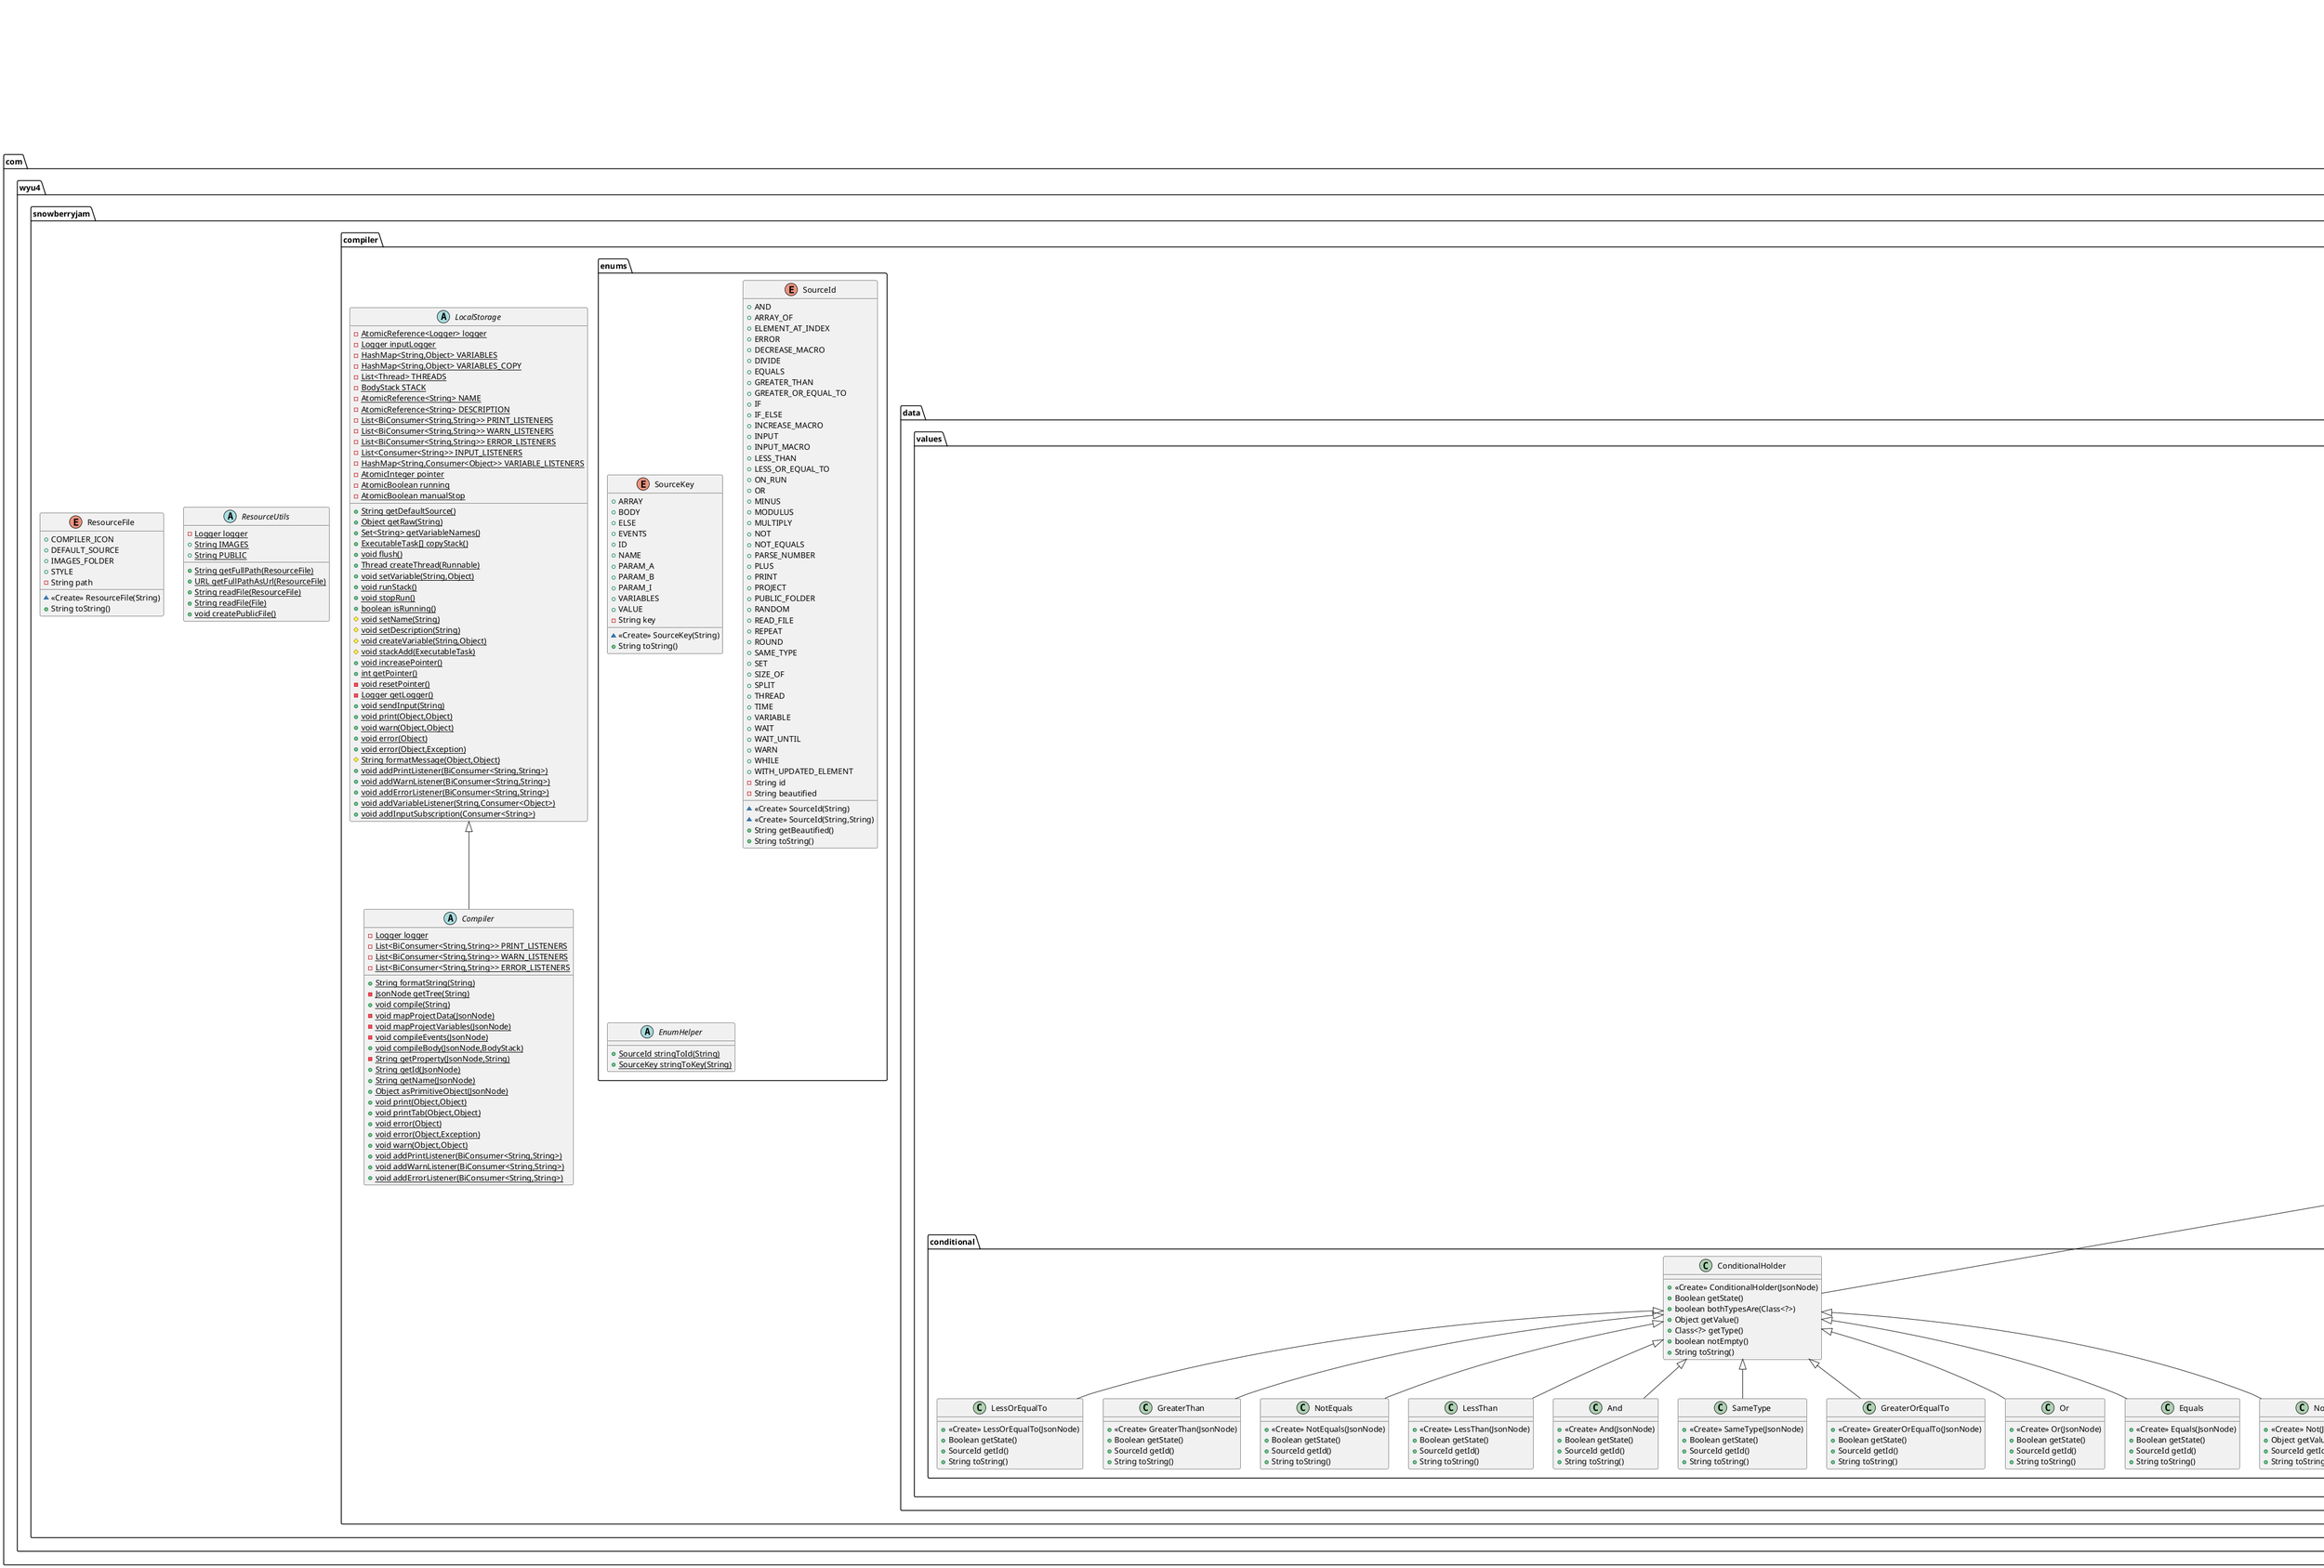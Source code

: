 @startuml
class com.wyu4.snowberryjam.compiler.data.tasks.ThreadTask {
- BodyStack body
+ <<Create>> ThreadTask(JsonNode)
+ void execute()
+ SourceId getId()
+ Object feedback()
+ String toString()
+ BodyStack getBody()
}


interface com.wyu4.snowberryjam.compiler.data.tasks.interfaces.NamedTask {
~ ValueHolder getName()
}

class com.wyu4.snowberryjam.compiler.data.values.conditional.And {
+ <<Create>> And(JsonNode)
+ Boolean getState()
+ SourceId getId()
+ String toString()
}

class com.wyu4.snowberryjam.compiler.data.tasks.WarnTask {
- ValueHolder message
+ <<Create>> WarnTask(JsonNode)
+ <<Create>> WarnTask(String)
+ <<Create>> WarnTask(ValueHolder)
+ void execute()
+ SourceId getId()
+ Object feedback()
+ String toString()
+ ValueHolder getValue()
}


class com.wyu4.snowberryjam.Start {
- {static} Logger logger
+ {static} void main(String[])
+ void start(Stage)
}


class com.wyu4.snowberryjam.compiler.data.values.iteration.WithUpdatedElement {
+ <<Create>> WithUpdatedElement(JsonNode)
+ Object getValue()
+ SourceId getId()
+ Class<?> getType()
+ String toString()
}

class com.wyu4.snowberryjam.compiler.data.tasks.macros.InputMacro {
+ <<Create>> InputMacro(JsonNode)
+ <<Create>> InputMacro(ValueHolder)
+ void execute()
}

class com.wyu4.snowberryjam.gui.viewer.codeviewer.values.ArithmeticValueViewer {
+ <<Create>> ArithmeticValueViewer(ArithmeticHolder)
}

class com.wyu4.snowberryjam.compiler.data.values.math.Minus {
+ <<Create>> Minus(JsonNode)
+ <<Create>> Minus(ValueHolder,ValueHolder)
+ Object getValue()
+ SourceId getId()
+ String toString()
}

class com.wyu4.snowberryjam.compiler.data.tasks.ErrorTask {
- ValueHolder message
+ <<Create>> ErrorTask(JsonNode)
+ <<Create>> ErrorTask(String)
+ <<Create>> ErrorTask(ValueHolder)
+ void execute()
+ SourceId getId()
+ Object feedback()
+ String toString()
+ ValueHolder getValue()
}


class com.wyu4.snowberryjam.compiler.data.values.conditional.ConditionalHolder {
+ <<Create>> ConditionalHolder(JsonNode)
+ Boolean getState()
+ boolean bothTypesAre(Class<?>)
+ Object getValue()
+ Class<?> getType()
+ boolean notEmpty()
+ String toString()
}

interface com.wyu4.snowberryjam.compiler.data.tasks.interfaces.ValuedTask {
~ ValueHolder getValue()
}

class com.wyu4.snowberryjam.compiler.data.tasks.macros.IncreaseMacro {
+ <<Create>> IncreaseMacro(JsonNode)
+ <<Create>> IncreaseMacro(ValueHolder,ValueHolder)
}

class com.wyu4.snowberryjam.compiler.data.values.conditional.SameType {
+ <<Create>> SameType(JsonNode)
+ Boolean getState()
+ SourceId getId()
+ String toString()
}

class com.wyu4.snowberryjam.gui.viewer.codeviewer.CodeViewer {
- StackPane loadingOverlay
- ScrollPane scrollPane
- StackViewer primaryStackViewer
+ <<Create>> CodeViewer()
- void flush()
+ void refresh()
}


class com.wyu4.snowberryjam.gui.viewer.codeviewer.DottedStackPane {
+ <<Create>> DottedStackPane(int)
}

class com.wyu4.snowberryjam.gui.viewer.codeviewer.LoadingOverlay {
+ <<Create>> LoadingOverlay()
}

class com.wyu4.snowberryjam.compiler.data.values.iteration.ArrayHolder {
- ValueHolder i
+ <<Create>> ArrayHolder(JsonNode)
+ ValueHolder getI()
# int getValidIndex()
+ Class<?> getType()
+ String toString()
}


class com.wyu4.snowberryjam.compiler.data.values.conditional.GreaterOrEqualTo {
+ <<Create>> GreaterOrEqualTo(JsonNode)
+ Boolean getState()
+ SourceId getId()
+ String toString()
}

abstract class com.wyu4.snowberryjam.gui.viewer.codeviewer.ColorDictionary {
- {static} Color BUILT_IN
- {static} Color MATH
- {static} Color IF_STATEMENT
- {static} Color MACRO
- {static} Color LOOP
- {static} Color DELAY
- {static} Color STORAGE
- {static} Color CONDITIONAL
- {static} Color THREADING
- {static} Color CONVERSION
- {static} Color IO
- {static} Color ITERATION
- {static} Color BLAND
+ {static} Color getColorFromId(SourceId)
}


interface com.wyu4.snowberryjam.compiler.data.values.builtin.BuiltInHolder {
}
class com.wyu4.snowberryjam.compiler.data.values.conversion.ParseNumber {
+ <<Create>> ParseNumber(JsonNode)
+ Object getValue()
+ SourceId getId()
+ Class<?> getType()
+ String toString()
}

class com.wyu4.snowberryjam.compiler.data.values.builtin.RandomHolder {
+ Object getValue()
+ SourceId getId()
+ Class<?> getType()
+ String toString()
}

class com.wyu4.snowberryjam.compiler.data.values.conditional.Or {
+ <<Create>> Or(JsonNode)
+ Boolean getState()
+ SourceId getId()
+ String toString()
}

class com.wyu4.snowberryjam.compiler.data.values.conversion.ConversionHolder {
+ <<Create>> ConversionHolder(JsonNode)
+ String toString()
}

class com.wyu4.snowberryjam.compiler.data.values.math.Modulus {
+ <<Create>> Modulus(JsonNode)
+ Object getValue()
+ SourceId getId()
+ String toString()
}

class com.wyu4.snowberryjam.compiler.data.values.conditional.Equals {
+ <<Create>> Equals(JsonNode)
+ Boolean getState()
+ SourceId getId()
+ String toString()
}

interface com.wyu4.snowberryjam.compiler.data.tasks.interfaces.BodiedTask {
~ BodyStack getBody()
}

class com.wyu4.snowberryjam.gui.viewer.codeviewer.tasks.StackViewer {
- AtomicReference<ExecutableTask[]> tasks
- ObservableList<Node> children
+ <<Create>> StackViewer()
+ <<Create>> StackViewer(boolean)
+ void loadStack(BodyStack)
+ void loadStack(ExecutableTask[])
+ void flush()
}


class com.wyu4.snowberryjam.compiler.data.tasks.WhileTask {
- ValueHolder condition
- BodyStack body
+ <<Create>> WhileTask(JsonNode)
+ <<Create>> WhileTask(ConditionalHolder,BodyStack)
+ void execute()
+ SourceId getId()
+ Object feedback()
+ String toString()
+ BodyStack getBody()
+ ValueHolder getValue()
}


class com.wyu4.snowberryjam.compiler.data.values.iteration.ElementAtIndex {
+ <<Create>> ElementAtIndex(JsonNode)
+ Object getValue()
+ SourceId getId()
+ String toString()
}

class com.wyu4.snowberryjam.gui.viewer.codeviewer.tasks.Insets {
}
interface com.wyu4.snowberryjam.compiler.data.tasks.interfaces.ElseBodiedTask {
~ BodyStack getSecondaryBody()
}

class com.wyu4.snowberryjam.compiler.data.values.conditional.Not {
+ <<Create>> Not(JsonNode)
+ Object getValue()
+ SourceId getId()
+ String toString()
}

class com.wyu4.snowberryjam.compiler.data.tasks.SetTask {
- ValueHolder name
- ValueHolder value
+ <<Create>> SetTask(JsonNode)
+ <<Create>> SetTask(ValueHolder,ValueHolder)
+ void execute()
+ SourceId getId()
# ValueHolder getNameValue()
+ Object feedback()
+ String toString()
+ ValueHolder getValue()
+ ValueHolder getName()
}


class com.wyu4.snowberryjam.compiler.data.tasks.WaitUntilTask {
- {static} Logger logger
- {static} int INTERVAL
- ValueHolder condition
+ <<Create>> WaitUntilTask(JsonNode)
+ void execute()
+ SourceId getId()
+ Object feedback()
+ String toString()
+ ValueHolder getValue()
}


class com.wyu4.snowberryjam.compiler.data.tasks.RepeatTask {
- ValueHolder repeats
- ValueHolder variableName
- BodyStack body
+ <<Create>> RepeatTask(JsonNode)
+ void execute()
+ SourceId getId()
+ Object feedback()
+ String toString()
+ BodyStack getBody()
+ ValueHolder getValue()
+ ValueHolder getName()
}


class com.wyu4.snowberryjam.gui.framework.Interactor {
- {static} Logger logger
- Model model
- Stage stage
+ <<Create>> Interactor(Model,Stage)
+ Runnable createOpenFileTask()
+ Runnable createSetFileTask(File)
+ Runnable createSaveFileTask()
+ Runnable createSaveFileTask(File)
+ Runnable createSaveAsFileTask()
+ Runnable createNewProjectTask()
+ Runnable createCompileTask()
+ Runnable createCompileTask(Runnable)
+ Runnable createRunTask()
+ Runnable createStopTask()
+ Runnable createFormatCodeTask()
}


class com.wyu4.snowberryjam.compiler.data.values.math.ArithmeticHolder {
+ <<Create>> ArithmeticHolder(JsonNode)
+ <<Create>> ArithmeticHolder(ValueHolder,ValueHolder)
+ Object getValue()
+ boolean notEmpty()
+ String toString()
}

class com.wyu4.snowberryjam.gui.viewer.codeviewer.values.ValueViewer {
+ {static} Color BORDER_COLOR
+ {static} CornerRadii SQUARE_RADII
+ {static} CornerRadii CIRCULAR_RADII
- ValueHolder value
+ <<Create>> ValueViewer(ValueHolder)
+ {static} Node buildValueViewer(ValueHolder)
+ ValueHolder getValue()
# void applyBorderWithRadii(CornerRadii)
}


interface com.wyu4.snowberryjam.compiler.data.tasks.ExecutableTask {
~ void execute()
~ SourceId getId()
~ Object feedback()
}

abstract class com.wyu4.snowberryjam.compiler.LocalStorage {
- {static} AtomicReference<Logger> logger
- {static} Logger inputLogger
- {static} HashMap<String,Object> VARIABLES
- {static} HashMap<String,Object> VARIABLES_COPY
- {static} List<Thread> THREADS
- {static} BodyStack STACK
- {static} AtomicReference<String> NAME
- {static} AtomicReference<String> DESCRIPTION
- {static} List<BiConsumer<String,String>> PRINT_LISTENERS
- {static} List<BiConsumer<String,String>> WARN_LISTENERS
- {static} List<BiConsumer<String,String>> ERROR_LISTENERS
- {static} List<Consumer<String>> INPUT_LISTENERS
- {static} HashMap<String,Consumer<Object>> VARIABLE_LISTENERS
- {static} AtomicInteger pointer
- {static} AtomicBoolean running
- {static} AtomicBoolean manualStop
+ {static} String getDefaultSource()
+ {static} Object getRaw(String)
+ {static} Set<String> getVariableNames()
+ {static} ExecutableTask[] copyStack()
+ {static} void flush()
+ {static} Thread createThread(Runnable)
+ {static} void setVariable(String,Object)
+ {static} void runStack()
+ {static} void stopRun()
+ {static} boolean isRunning()
# {static} void setName(String)
# {static} void setDescription(String)
# {static} void createVariable(String,Object)
# {static} void stackAdd(ExecutableTask)
+ {static} void increasePointer()
+ {static} int getPointer()
- {static} void resetPointer()
- {static} Logger getLogger()
+ {static} void sendInput(String)
+ {static} void print(Object,Object)
+ {static} void warn(Object,Object)
+ {static} void error(Object)
+ {static} void error(Object,Exception)
# {static} String formatMessage(Object,Object)
+ {static} void addPrintListener(BiConsumer<String,String>)
+ {static} void addWarnListener(BiConsumer<String,String>)
+ {static} void addErrorListener(BiConsumer<String,String>)
+ {static} void addVariableListener(String,Consumer<Object>)
+ {static} void addInputSubscription(Consumer<String>)
}


class com.wyu4.snowberryjam.compiler.data.values.math.Multiply {
+ <<Create>> Multiply(JsonNode)
+ Object getValue()
+ SourceId getId()
+ String toString()
}

class com.wyu4.snowberryjam.gui.viewer.codeviewer.values.ConditionalValueViewer {
+ <<Create>> ConditionalValueViewer(ConditionalHolder)
}

class com.wyu4.snowberryjam.compiler.data.BodyStack {
- {static} Logger logger
- {static} AtomicBoolean DEBUGGING_ENABLED
- SourceId id
- List<ExecutableTask> stack
+ <<Create>> BodyStack(SourceId)
+ {static} void setDebuggingEnabled(boolean)
+ void addTask(ExecutableTask)
+ ExecutableTask[] copyStack()
+ void flush()
+ void execute()
+ Object feedback()
+ SourceId getId()
}


class com.wyu4.snowberryjam.compiler.data.tasks.macros.DecreaseMacro {
+ <<Create>> DecreaseMacro(JsonNode)
+ <<Create>> DecreaseMacro(ValueHolder,ValueHolder)
}

class com.wyu4.snowberryjam.compiler.data.values.conversion.SplitToArray {
+ <<Create>> SplitToArray(JsonNode)
+ Object getValue()
+ SourceId getId()
+ Class<?> getType()
+ String toString()
}

class com.wyu4.snowberryjam.compiler.data.values.conversion.SizeOf {
+ <<Create>> SizeOf(JsonNode)
+ Object getValue()
+ SourceId getId()
+ Class<?> getType()
+ String toString()
}

class com.wyu4.snowberryjam.compiler.data.values.math.Divide {
+ <<Create>> Divide(JsonNode)
+ Object getValue()
+ SourceId getId()
+ String toString()
}

class com.wyu4.snowberryjam.compiler.data.tasks.WaitTask {
- {static} Logger logger
- {static} int INTERVAL
- ValueHolder time
+ <<Create>> WaitTask(JsonNode)
+ void execute()
+ SourceId getId()
+ Object feedback()
- long getTime()
+ String toString()
+ ValueHolder getValue()
}


class com.wyu4.snowberryjam.gui.viewer.codeviewer.values.ConversionValueViewer {
+ <<Create>> ConversionValueViewer(ConversionHolder)
}

interface com.wyu4.snowberryjam.gui.viewer.Viewer {
~ void refresh()
}

class com.wyu4.snowberryjam.compiler.data.values.io.ReadFile {
+ <<Create>> ReadFile(JsonNode)
+ <<Create>> ReadFile(ValueHolder)
+ Object getValue()
+ SourceId getId()
+ Class<?> getType()
+ String toString()
}

class com.wyu4.snowberryjam.compiler.data.values.VariableReference {
- ValueHolder name
+ <<Create>> VariableReference(String)
+ <<Create>> VariableReference(ValueHolder)
+ ValueHolder getName()
+ Object getValue()
+ SourceId getId()
+ String toString()
}


class com.wyu4.snowberryjam.compiler.data.values.math.Plus {
+ <<Create>> Plus(JsonNode)
+ <<Create>> Plus(ValueHolder,ValueHolder)
+ Object getValue()
+ SourceId getId()
+ String toString()
}

class com.wyu4.snowberryjam.compiler.data.values.ValueHolder {
- Object value
+ <<Create>> ValueHolder()
+ <<Create>> ValueHolder(Object)
- {static} boolean isPrimitive(JsonNode)
+ {static} ValueHolder fromNode(JsonNode)
+ {static} ValueHolder checkValueIsConditional(ValueHolder)
+ Object getValue()
+ Object getPointer()
+ Object[] getArray()
+ String getString()
+ Class<?> getType()
+ boolean isType(Class<?>)
+ boolean notEmpty()
+ Double getSize()
+ SourceId getId()
+ boolean equals(Object)
+ boolean superEquals(Object)
+ String toString()
}


class com.wyu4.snowberryjam.compiler.data.values.builtin.TimeHolder {
+ Object getValue()
+ SourceId getId()
+ Class<?> getType()
+ String toString()
}

class com.wyu4.snowberryjam.gui.viewer.codeviewer.values.BuiltInViewer {
+ <<Create>> BuiltInViewer(ValueHolder)
}

class com.wyu4.snowberryjam.gui.viewer.codeviewer.values.ArrayValueViewer {
+ <<Create>> ArrayValueViewer(ArrayHolder)
}

class com.wyu4.snowberryjam.gui.framework.Controller {
- Builder<Region> builder
- Model model
- Interactor interactor
+ <<Create>> Controller(Stage)
+ void updateFile(File)
+ File getSourceFile()
+ ObjectProperty<File> getSourceFileProperty()
+ Region getView()
}


class com.wyu4.snowberryjam.compiler.data.tasks.IfElseTask {
- ValueHolder condition
- BodyStack body
- BodyStack elseBody
+ <<Create>> IfElseTask(JsonNode)
+ void execute()
+ SourceId getId()
+ Object feedback()
+ String toString()
+ BodyStack getBody()
+ BodyStack getSecondaryBody()
+ ValueHolder getValue()
}


abstract class com.wyu4.snowberryjam.compiler.Compiler {
- {static} Logger logger
- {static} List<BiConsumer<String,String>> PRINT_LISTENERS
- {static} List<BiConsumer<String,String>> WARN_LISTENERS
- {static} List<BiConsumer<String,String>> ERROR_LISTENERS
+ {static} String formatString(String)
- {static} JsonNode getTree(String)
+ {static} void compile(String)
- {static} void mapProjectData(JsonNode)
- {static} void mapProjectVariables(JsonNode)
- {static} void compileEvents(JsonNode)
+ {static} void compileBody(JsonNode,BodyStack)
- {static} String getProperty(JsonNode,String)
+ {static} String getId(JsonNode)
+ {static} String getName(JsonNode)
+ {static} Object asPrimitiveObject(JsonNode)
+ {static} void print(Object,Object)
+ {static} void printTab(Object,Object)
+ {static} void error(Object)
+ {static} void error(Object,Exception)
+ {static} void warn(Object,Object)
+ {static} void addPrintListener(BiConsumer<String,String>)
+ {static} void addWarnListener(BiConsumer<String,String>)
+ {static} void addErrorListener(BiConsumer<String,String>)
}


class com.wyu4.snowberryjam.gui.viewer.codeviewer.values.VariableReferenceViewer {
+ <<Create>> VariableReferenceViewer(VariableReference)
}

class com.wyu4.snowberryjam.gui.framework.Model {
- ObjectProperty<File> sourceFileProperty
- ObjectProperty<Page> pageProperty
- BooleanProperty saveDisabledProperty
- BooleanProperty saveAsDisabledProperty
- BooleanProperty runDisabledProperty
- BooleanProperty compilingProperty
- BooleanProperty runningProperty
- StringProperty sourceCodeProperty
- StringProperty builtSourceCodeProperty
+ <<Create>> Model()
+ ObjectProperty<File> getSourceFileProperty()
+ ObjectProperty<Page> getPageProperty()
+ BooleanProperty getSaveDisabledProperty()
+ BooleanProperty getSaveAsDisabledProperty()
+ BooleanProperty getRunDisabledProperty()
+ BooleanProperty getCompilingProperty()
+ BooleanProperty getRunningProperty()
+ StringProperty getSourceCodeProperty()
+ StringProperty getBuiltSourceCodeProperty()
+ File getSourceFile()
+ Page getPage()
+ boolean getSaveDisabled()
+ boolean getSaveAsDisabled()
+ boolean getRunDisabled()
+ boolean getCompiling()
+ boolean getRunning()
+ String getSourceCode()
+ String getBuiltSourceCode()
}


enum com.wyu4.snowberryjam.gui.framework.Page {
+  EDITOR
+  VIEWER
}

enum com.wyu4.snowberryjam.compiler.enums.SourceKey {
+  ARRAY
+  BODY
+  ELSE
+  EVENTS
+  ID
+  NAME
+  PARAM_A
+  PARAM_B
+  PARAM_I
+  VARIABLES
+  VALUE
- String key
~ <<Create>> SourceKey(String)
+ String toString()
}


class com.wyu4.snowberryjam.compiler.data.values.conditional.LessOrEqualTo {
+ <<Create>> LessOrEqualTo(JsonNode)
+ Boolean getState()
+ SourceId getId()
+ String toString()
}

abstract class com.wyu4.snowberryjam.ResourceUtils {
- {static} Logger logger
+ {static} String IMAGES
+ {static} String PUBLIC
+ {static} String getFullPath(ResourceFile)
+ {static} URL getFullPathAsUrl(ResourceFile)
+ {static} String readFile(ResourceFile)
+ {static} String readFile(File)
+ {static} void createPublicFile()
}


enum com.wyu4.snowberryjam.ResourceFile {
+  COMPILER_ICON
+  DEFAULT_SOURCE
+  IMAGES_FOLDER
+  STYLE
- String path
~ <<Create>> ResourceFile(String)
+ String toString()
}


abstract class com.wyu4.snowberryjam.gui.editorutils.AutoComplete {
+ {static} void persistIndent(CodeArea)
+ {static} void formatIndent(CodeArea)
+ {static} void fullfillPunctation(CodeArea)
+ {static} void replaceBefore(CodeArea,Object,int)
+ {static} void replace(CodeArea,Object,int,int)
+ {static} void insertBefore(CodeArea,Object,int)
+ {static} void insertAfter(CodeArea,Object,int)
}

class com.wyu4.snowberryjam.gui.viewer.VariableViewer {
- TableColumn<VariableListener,String> nameColumn
- TableColumn<VariableListener,String> typeColumn
- TableColumn<VariableListener,String> valueColumn
- ObservableList<VariableListener> variables
+ <<Create>> VariableViewer()
+ void refresh()
}


class com.wyu4.snowberryjam.gui.viewer.VariableListener {
- StringProperty name
- StringProperty type
- ObjectProperty<Object> value
+ <<Create>> VariableListener(String)
+ ObjectProperty<Object> getValueProperty()
+ StringProperty getTypeProperty()
+ StringProperty getNameProperty()
}


class com.wyu4.snowberryjam.compiler.data.values.builtin.InputHolder {
- AtomicInteger currentPointer
- AtomicReference<String> input
+ Object getValue()
+ SourceId getId()
+ Class<?> getType()
+ String toString()
}


class com.wyu4.snowberryjam.compiler.data.values.conditional.GreaterThan {
+ <<Create>> GreaterThan(JsonNode)
+ Boolean getState()
+ SourceId getId()
+ String toString()
}

enum com.wyu4.snowberryjam.compiler.enums.SourceId {
+  AND
+  ARRAY_OF
+  ELEMENT_AT_INDEX
+  ERROR
+  DECREASE_MACRO
+  DIVIDE
+  EQUALS
+  GREATER_THAN
+  GREATER_OR_EQUAL_TO
+  IF
+  IF_ELSE
+  INCREASE_MACRO
+  INPUT
+  INPUT_MACRO
+  LESS_THAN
+  LESS_OR_EQUAL_TO
+  ON_RUN
+  OR
+  MINUS
+  MODULUS
+  MULTIPLY
+  NOT
+  NOT_EQUALS
+  PARSE_NUMBER
+  PLUS
+  PRINT
+  PROJECT
+  PUBLIC_FOLDER
+  RANDOM
+  READ_FILE
+  REPEAT
+  ROUND
+  SAME_TYPE
+  SET
+  SIZE_OF
+  SPLIT
+  THREAD
+  TIME
+  VARIABLE
+  WAIT
+  WAIT_UNTIL
+  WARN
+  WHILE
+  WITH_UPDATED_ELEMENT
- String id
- String beautified
~ <<Create>> SourceId(String)
~ <<Create>> SourceId(String,String)
+ String getBeautified()
+ String toString()
}


class com.wyu4.snowberryjam.compiler.data.values.builtin.PublicFolderHolder {
+ Object getValue()
+ SourceId getId()
+ Class<?> getType()
+ String toString()
}

abstract class com.wyu4.snowberryjam.compiler.enums.EnumHelper {
+ {static} SourceId stringToId(String)
+ {static} SourceKey stringToKey(String)
}

class com.wyu4.snowberryjam.compiler.data.values.InteractiveValueHolder {
- ValueHolder a
- ValueHolder b
+ <<Create>> InteractiveValueHolder(JsonNode)
+ <<Create>> InteractiveValueHolder(ValueHolder,ValueHolder)
+ ValueHolder getA()
+ ValueHolder getB()
}


class com.wyu4.snowberryjam.compiler.data.tasks.IfTask {
- ValueHolder condition
- BodyStack body
+ <<Create>> IfTask(JsonNode)
+ void execute()
+ SourceId getId()
+ Object feedback()
+ String toString()
+ BodyStack getBody()
+ ValueHolder getValue()
}


class com.wyu4.snowberryjam.gui.viewer.codeviewer.tasks.TaskViewer {
- {static} CornerRadii corner
- ExecutableTask task
- SourceId id
- HBox titleHBox
- HBox bottomHBox
- Node nameProperty
- Node valueProperty
- VBox innerContent
- StackViewer bodyViewer
- StackViewer secondaryBodyViewer
+ <<Create>> TaskViewer(ExecutableTask)
+ void load()
- VBox getInnerContent()
- HBox getBottomHBox()
- void addNameProperty(ValueHolder)
- void addValueProperty(ValueHolder)
- StackViewer getBodyViewer()
- StackViewer getSecondaryBodyViewer()
}


class com.wyu4.snowberryjam.compiler.data.values.conversion.ArrayOf {
+ <<Create>> ArrayOf(JsonNode)
+ Object getValue()
+ SourceId getId()
+ Class<?> getType()
+ String toString()
}

class com.wyu4.snowberryjam.gui.framework.ViewBuilder {
- {static} Logger logger
- Model model
- Interactor interactor
+ <<Create>> ViewBuilder(Model,Interactor)
+ Region build()
+ Node createMenuBar()
+ Node createProjectWidget()
+ Node createConsole()
+ Node createLog(String,String,Color)
+ Node createProjectViewer()
+ Node createCodeEditor()
}


class com.wyu4.snowberryjam.compiler.data.values.conditional.NotEquals {
+ <<Create>> NotEquals(JsonNode)
+ Boolean getState()
+ SourceId getId()
+ String toString()
}

class com.wyu4.snowberryjam.compiler.data.values.conditional.LessThan {
+ <<Create>> LessThan(JsonNode)
+ Boolean getState()
+ SourceId getId()
+ String toString()
}

abstract class com.wyu4.snowberryjam.gui.editorutils.Filter {
+ {static} boolean isSpecialOperation(KeyEvent)
+ {static} boolean isWrappablePunctuation(KeyEvent)
}

class com.wyu4.snowberryjam.compiler.data.tasks.PrintTask {
- ValueHolder message
+ <<Create>> PrintTask(JsonNode)
+ <<Create>> PrintTask(String)
+ <<Create>> PrintTask(ValueHolder)
+ void execute()
+ SourceId getId()
+ Object feedback()
+ String toString()
+ ValueHolder getValue()
}


class com.wyu4.snowberryjam.compiler.data.values.math.Round {
+ <<Create>> Round(JsonNode)
+ Object getValue()
+ SourceId getId()
+ String toString()
}

class com.wyu4.snowberryjam.gui.viewer.codeviewer.values.PrimitiveValueViewer {
+ <<Create>> PrimitiveValueViewer(ValueHolder)
}



com.wyu4.snowberryjam.compiler.data.tasks.ExecutableTask <|.. com.wyu4.snowberryjam.compiler.data.tasks.ThreadTask
com.wyu4.snowberryjam.compiler.data.tasks.interfaces.BodiedTask <|.. com.wyu4.snowberryjam.compiler.data.tasks.ThreadTask
com.wyu4.snowberryjam.compiler.data.values.conditional.ConditionalHolder <|-- com.wyu4.snowberryjam.compiler.data.values.conditional.And
com.wyu4.snowberryjam.compiler.data.tasks.ExecutableTask <|.. com.wyu4.snowberryjam.compiler.data.tasks.WarnTask
com.wyu4.snowberryjam.compiler.data.tasks.interfaces.ValuedTask <|.. com.wyu4.snowberryjam.compiler.data.tasks.WarnTask
javafx.application.Application <|-- com.wyu4.snowberryjam.Start
com.wyu4.snowberryjam.compiler.data.values.iteration.ArrayHolder <|-- com.wyu4.snowberryjam.compiler.data.values.iteration.WithUpdatedElement
com.wyu4.snowberryjam.compiler.data.tasks.SetTask <|-- com.wyu4.snowberryjam.compiler.data.tasks.macros.InputMacro
javafx.scene.layout.StackPane <|-- com.wyu4.snowberryjam.gui.viewer.codeviewer.values.ArithmeticValueViewer
com.wyu4.snowberryjam.compiler.data.values.math.ArithmeticHolder <|-- com.wyu4.snowberryjam.compiler.data.values.math.Minus
com.wyu4.snowberryjam.compiler.data.tasks.ExecutableTask <|.. com.wyu4.snowberryjam.compiler.data.tasks.ErrorTask
com.wyu4.snowberryjam.compiler.data.tasks.interfaces.ValuedTask <|.. com.wyu4.snowberryjam.compiler.data.tasks.ErrorTask
com.wyu4.snowberryjam.compiler.data.values.InteractiveValueHolder <|-- com.wyu4.snowberryjam.compiler.data.values.conditional.ConditionalHolder
com.wyu4.snowberryjam.compiler.data.tasks.SetTask <|-- com.wyu4.snowberryjam.compiler.data.tasks.macros.IncreaseMacro
com.wyu4.snowberryjam.compiler.data.values.conditional.ConditionalHolder <|-- com.wyu4.snowberryjam.compiler.data.values.conditional.SameType
com.wyu4.snowberryjam.gui.viewer.Viewer <|.. com.wyu4.snowberryjam.gui.viewer.codeviewer.CodeViewer
javafx.scene.layout.StackPane <|-- com.wyu4.snowberryjam.gui.viewer.codeviewer.CodeViewer
javafx.scene.layout.StackPane <|-- com.wyu4.snowberryjam.gui.viewer.codeviewer.DottedStackPane
javafx.scene.layout.StackPane <|-- com.wyu4.snowberryjam.gui.viewer.codeviewer.LoadingOverlay
com.wyu4.snowberryjam.compiler.data.values.InteractiveValueHolder <|-- com.wyu4.snowberryjam.compiler.data.values.iteration.ArrayHolder
com.wyu4.snowberryjam.compiler.data.values.conditional.ConditionalHolder <|-- com.wyu4.snowberryjam.compiler.data.values.conditional.GreaterOrEqualTo
com.wyu4.snowberryjam.compiler.data.values.conversion.ConversionHolder <|-- com.wyu4.snowberryjam.compiler.data.values.conversion.ParseNumber
com.wyu4.snowberryjam.compiler.data.values.builtin.BuiltInHolder <|.. com.wyu4.snowberryjam.compiler.data.values.builtin.RandomHolder
com.wyu4.snowberryjam.compiler.data.values.ValueHolder <|-- com.wyu4.snowberryjam.compiler.data.values.builtin.RandomHolder
com.wyu4.snowberryjam.compiler.data.values.conditional.ConditionalHolder <|-- com.wyu4.snowberryjam.compiler.data.values.conditional.Or
com.wyu4.snowberryjam.compiler.data.values.InteractiveValueHolder <|-- com.wyu4.snowberryjam.compiler.data.values.conversion.ConversionHolder
com.wyu4.snowberryjam.compiler.data.values.math.ArithmeticHolder <|-- com.wyu4.snowberryjam.compiler.data.values.math.Modulus
com.wyu4.snowberryjam.compiler.data.values.conditional.ConditionalHolder <|-- com.wyu4.snowberryjam.compiler.data.values.conditional.Equals
javafx.scene.layout.VBox <|-- com.wyu4.snowberryjam.gui.viewer.codeviewer.tasks.StackViewer
com.wyu4.snowberryjam.compiler.data.tasks.ExecutableTask <|.. com.wyu4.snowberryjam.compiler.data.tasks.WhileTask
com.wyu4.snowberryjam.compiler.data.tasks.interfaces.BodiedTask <|.. com.wyu4.snowberryjam.compiler.data.tasks.WhileTask
com.wyu4.snowberryjam.compiler.data.tasks.interfaces.ValuedTask <|.. com.wyu4.snowberryjam.compiler.data.tasks.WhileTask
com.wyu4.snowberryjam.compiler.data.values.iteration.ArrayHolder <|-- com.wyu4.snowberryjam.compiler.data.values.iteration.ElementAtIndex
com.wyu4.snowberryjam.compiler.data.values.conditional.ConditionalHolder <|-- com.wyu4.snowberryjam.compiler.data.values.conditional.Not
com.wyu4.snowberryjam.compiler.data.tasks.ExecutableTask <|.. com.wyu4.snowberryjam.compiler.data.tasks.SetTask
com.wyu4.snowberryjam.compiler.data.tasks.interfaces.ValuedTask <|.. com.wyu4.snowberryjam.compiler.data.tasks.SetTask
com.wyu4.snowberryjam.compiler.data.tasks.interfaces.NamedTask <|.. com.wyu4.snowberryjam.compiler.data.tasks.SetTask
com.wyu4.snowberryjam.compiler.data.tasks.ExecutableTask <|.. com.wyu4.snowberryjam.compiler.data.tasks.WaitUntilTask
com.wyu4.snowberryjam.compiler.data.tasks.interfaces.ValuedTask <|.. com.wyu4.snowberryjam.compiler.data.tasks.WaitUntilTask
com.wyu4.snowberryjam.compiler.data.tasks.ExecutableTask <|.. com.wyu4.snowberryjam.compiler.data.tasks.RepeatTask
com.wyu4.snowberryjam.compiler.data.tasks.interfaces.BodiedTask <|.. com.wyu4.snowberryjam.compiler.data.tasks.RepeatTask
com.wyu4.snowberryjam.compiler.data.tasks.interfaces.ValuedTask <|.. com.wyu4.snowberryjam.compiler.data.tasks.RepeatTask
com.wyu4.snowberryjam.compiler.data.tasks.interfaces.NamedTask <|.. com.wyu4.snowberryjam.compiler.data.tasks.RepeatTask
com.wyu4.snowberryjam.compiler.data.values.InteractiveValueHolder <|-- com.wyu4.snowberryjam.compiler.data.values.math.ArithmeticHolder
javafx.scene.layout.HBox <|-- com.wyu4.snowberryjam.gui.viewer.codeviewer.values.ValueViewer
com.wyu4.snowberryjam.compiler.data.values.math.ArithmeticHolder <|-- com.wyu4.snowberryjam.compiler.data.values.math.Multiply
com.wyu4.snowberryjam.gui.viewer.codeviewer.values.ValueViewer <|-- com.wyu4.snowberryjam.gui.viewer.codeviewer.values.ConditionalValueViewer
com.wyu4.snowberryjam.compiler.data.tasks.ExecutableTask <|.. com.wyu4.snowberryjam.compiler.data.BodyStack
com.wyu4.snowberryjam.compiler.data.tasks.SetTask <|-- com.wyu4.snowberryjam.compiler.data.tasks.macros.DecreaseMacro
com.wyu4.snowberryjam.compiler.data.values.conversion.ConversionHolder <|-- com.wyu4.snowberryjam.compiler.data.values.conversion.SplitToArray
com.wyu4.snowberryjam.compiler.data.values.conversion.ConversionHolder <|-- com.wyu4.snowberryjam.compiler.data.values.conversion.SizeOf
com.wyu4.snowberryjam.compiler.data.values.math.ArithmeticHolder <|-- com.wyu4.snowberryjam.compiler.data.values.math.Divide
com.wyu4.snowberryjam.compiler.data.tasks.ExecutableTask <|.. com.wyu4.snowberryjam.compiler.data.tasks.WaitTask
com.wyu4.snowberryjam.compiler.data.tasks.interfaces.ValuedTask <|.. com.wyu4.snowberryjam.compiler.data.tasks.WaitTask
javafx.scene.layout.StackPane <|-- com.wyu4.snowberryjam.gui.viewer.codeviewer.values.ConversionValueViewer
com.wyu4.snowberryjam.compiler.data.values.InteractiveValueHolder <|-- com.wyu4.snowberryjam.compiler.data.values.io.ReadFile
com.wyu4.snowberryjam.compiler.data.values.ValueHolder <|-- com.wyu4.snowberryjam.compiler.data.values.VariableReference
com.wyu4.snowberryjam.compiler.data.values.math.ArithmeticHolder <|-- com.wyu4.snowberryjam.compiler.data.values.math.Plus
com.wyu4.snowberryjam.compiler.data.values.builtin.BuiltInHolder <|.. com.wyu4.snowberryjam.compiler.data.values.builtin.TimeHolder
com.wyu4.snowberryjam.compiler.data.values.ValueHolder <|-- com.wyu4.snowberryjam.compiler.data.values.builtin.TimeHolder
com.wyu4.snowberryjam.gui.viewer.codeviewer.values.ValueViewer <|-- com.wyu4.snowberryjam.gui.viewer.codeviewer.values.BuiltInViewer
com.wyu4.snowberryjam.gui.viewer.codeviewer.values.ValueViewer <|-- com.wyu4.snowberryjam.gui.viewer.codeviewer.values.ArrayValueViewer
com.wyu4.snowberryjam.compiler.data.tasks.ExecutableTask <|.. com.wyu4.snowberryjam.compiler.data.tasks.IfElseTask
com.wyu4.snowberryjam.compiler.data.tasks.interfaces.BodiedTask <|.. com.wyu4.snowberryjam.compiler.data.tasks.IfElseTask
com.wyu4.snowberryjam.compiler.data.tasks.interfaces.ElseBodiedTask <|.. com.wyu4.snowberryjam.compiler.data.tasks.IfElseTask
com.wyu4.snowberryjam.compiler.data.tasks.interfaces.ValuedTask <|.. com.wyu4.snowberryjam.compiler.data.tasks.IfElseTask
com.wyu4.snowberryjam.compiler.LocalStorage <|-- com.wyu4.snowberryjam.compiler.Compiler
com.wyu4.snowberryjam.gui.viewer.codeviewer.values.ValueViewer <|-- com.wyu4.snowberryjam.gui.viewer.codeviewer.values.VariableReferenceViewer
com.wyu4.snowberryjam.compiler.data.values.conditional.ConditionalHolder <|-- com.wyu4.snowberryjam.compiler.data.values.conditional.LessOrEqualTo
com.wyu4.snowberryjam.gui.viewer.Viewer <|.. com.wyu4.snowberryjam.gui.viewer.VariableViewer
javafx.scene.control.TableView <|-- com.wyu4.snowberryjam.gui.viewer.VariableViewer
com.wyu4.snowberryjam.compiler.data.values.builtin.BuiltInHolder <|.. com.wyu4.snowberryjam.compiler.data.values.builtin.InputHolder
com.wyu4.snowberryjam.compiler.data.values.ValueHolder <|-- com.wyu4.snowberryjam.compiler.data.values.builtin.InputHolder
com.wyu4.snowberryjam.compiler.data.values.conditional.ConditionalHolder <|-- com.wyu4.snowberryjam.compiler.data.values.conditional.GreaterThan
com.wyu4.snowberryjam.compiler.data.values.builtin.BuiltInHolder <|.. com.wyu4.snowberryjam.compiler.data.values.builtin.PublicFolderHolder
com.wyu4.snowberryjam.compiler.data.values.ValueHolder <|-- com.wyu4.snowberryjam.compiler.data.values.builtin.PublicFolderHolder
com.wyu4.snowberryjam.compiler.data.values.ValueHolder <|-- com.wyu4.snowberryjam.compiler.data.values.InteractiveValueHolder
com.wyu4.snowberryjam.compiler.data.tasks.ExecutableTask <|.. com.wyu4.snowberryjam.compiler.data.tasks.IfTask
com.wyu4.snowberryjam.compiler.data.tasks.interfaces.BodiedTask <|.. com.wyu4.snowberryjam.compiler.data.tasks.IfTask
com.wyu4.snowberryjam.compiler.data.tasks.interfaces.ValuedTask <|.. com.wyu4.snowberryjam.compiler.data.tasks.IfTask
javafx.scene.layout.VBox <|-- com.wyu4.snowberryjam.gui.viewer.codeviewer.tasks.TaskViewer
com.wyu4.snowberryjam.compiler.data.values.conversion.ConversionHolder <|-- com.wyu4.snowberryjam.compiler.data.values.conversion.ArrayOf
javafx.util.Builder <|.. com.wyu4.snowberryjam.gui.framework.ViewBuilder
com.wyu4.snowberryjam.compiler.data.values.conditional.ConditionalHolder <|-- com.wyu4.snowberryjam.compiler.data.values.conditional.NotEquals
com.wyu4.snowberryjam.compiler.data.values.conditional.ConditionalHolder <|-- com.wyu4.snowberryjam.compiler.data.values.conditional.LessThan
com.wyu4.snowberryjam.compiler.data.tasks.ExecutableTask <|.. com.wyu4.snowberryjam.compiler.data.tasks.PrintTask
com.wyu4.snowberryjam.compiler.data.tasks.interfaces.ValuedTask <|.. com.wyu4.snowberryjam.compiler.data.tasks.PrintTask
com.wyu4.snowberryjam.compiler.data.values.math.ArithmeticHolder <|-- com.wyu4.snowberryjam.compiler.data.values.math.Round
com.wyu4.snowberryjam.gui.viewer.codeviewer.values.ValueViewer <|-- com.wyu4.snowberryjam.gui.viewer.codeviewer.values.PrimitiveValueViewer
@enduml